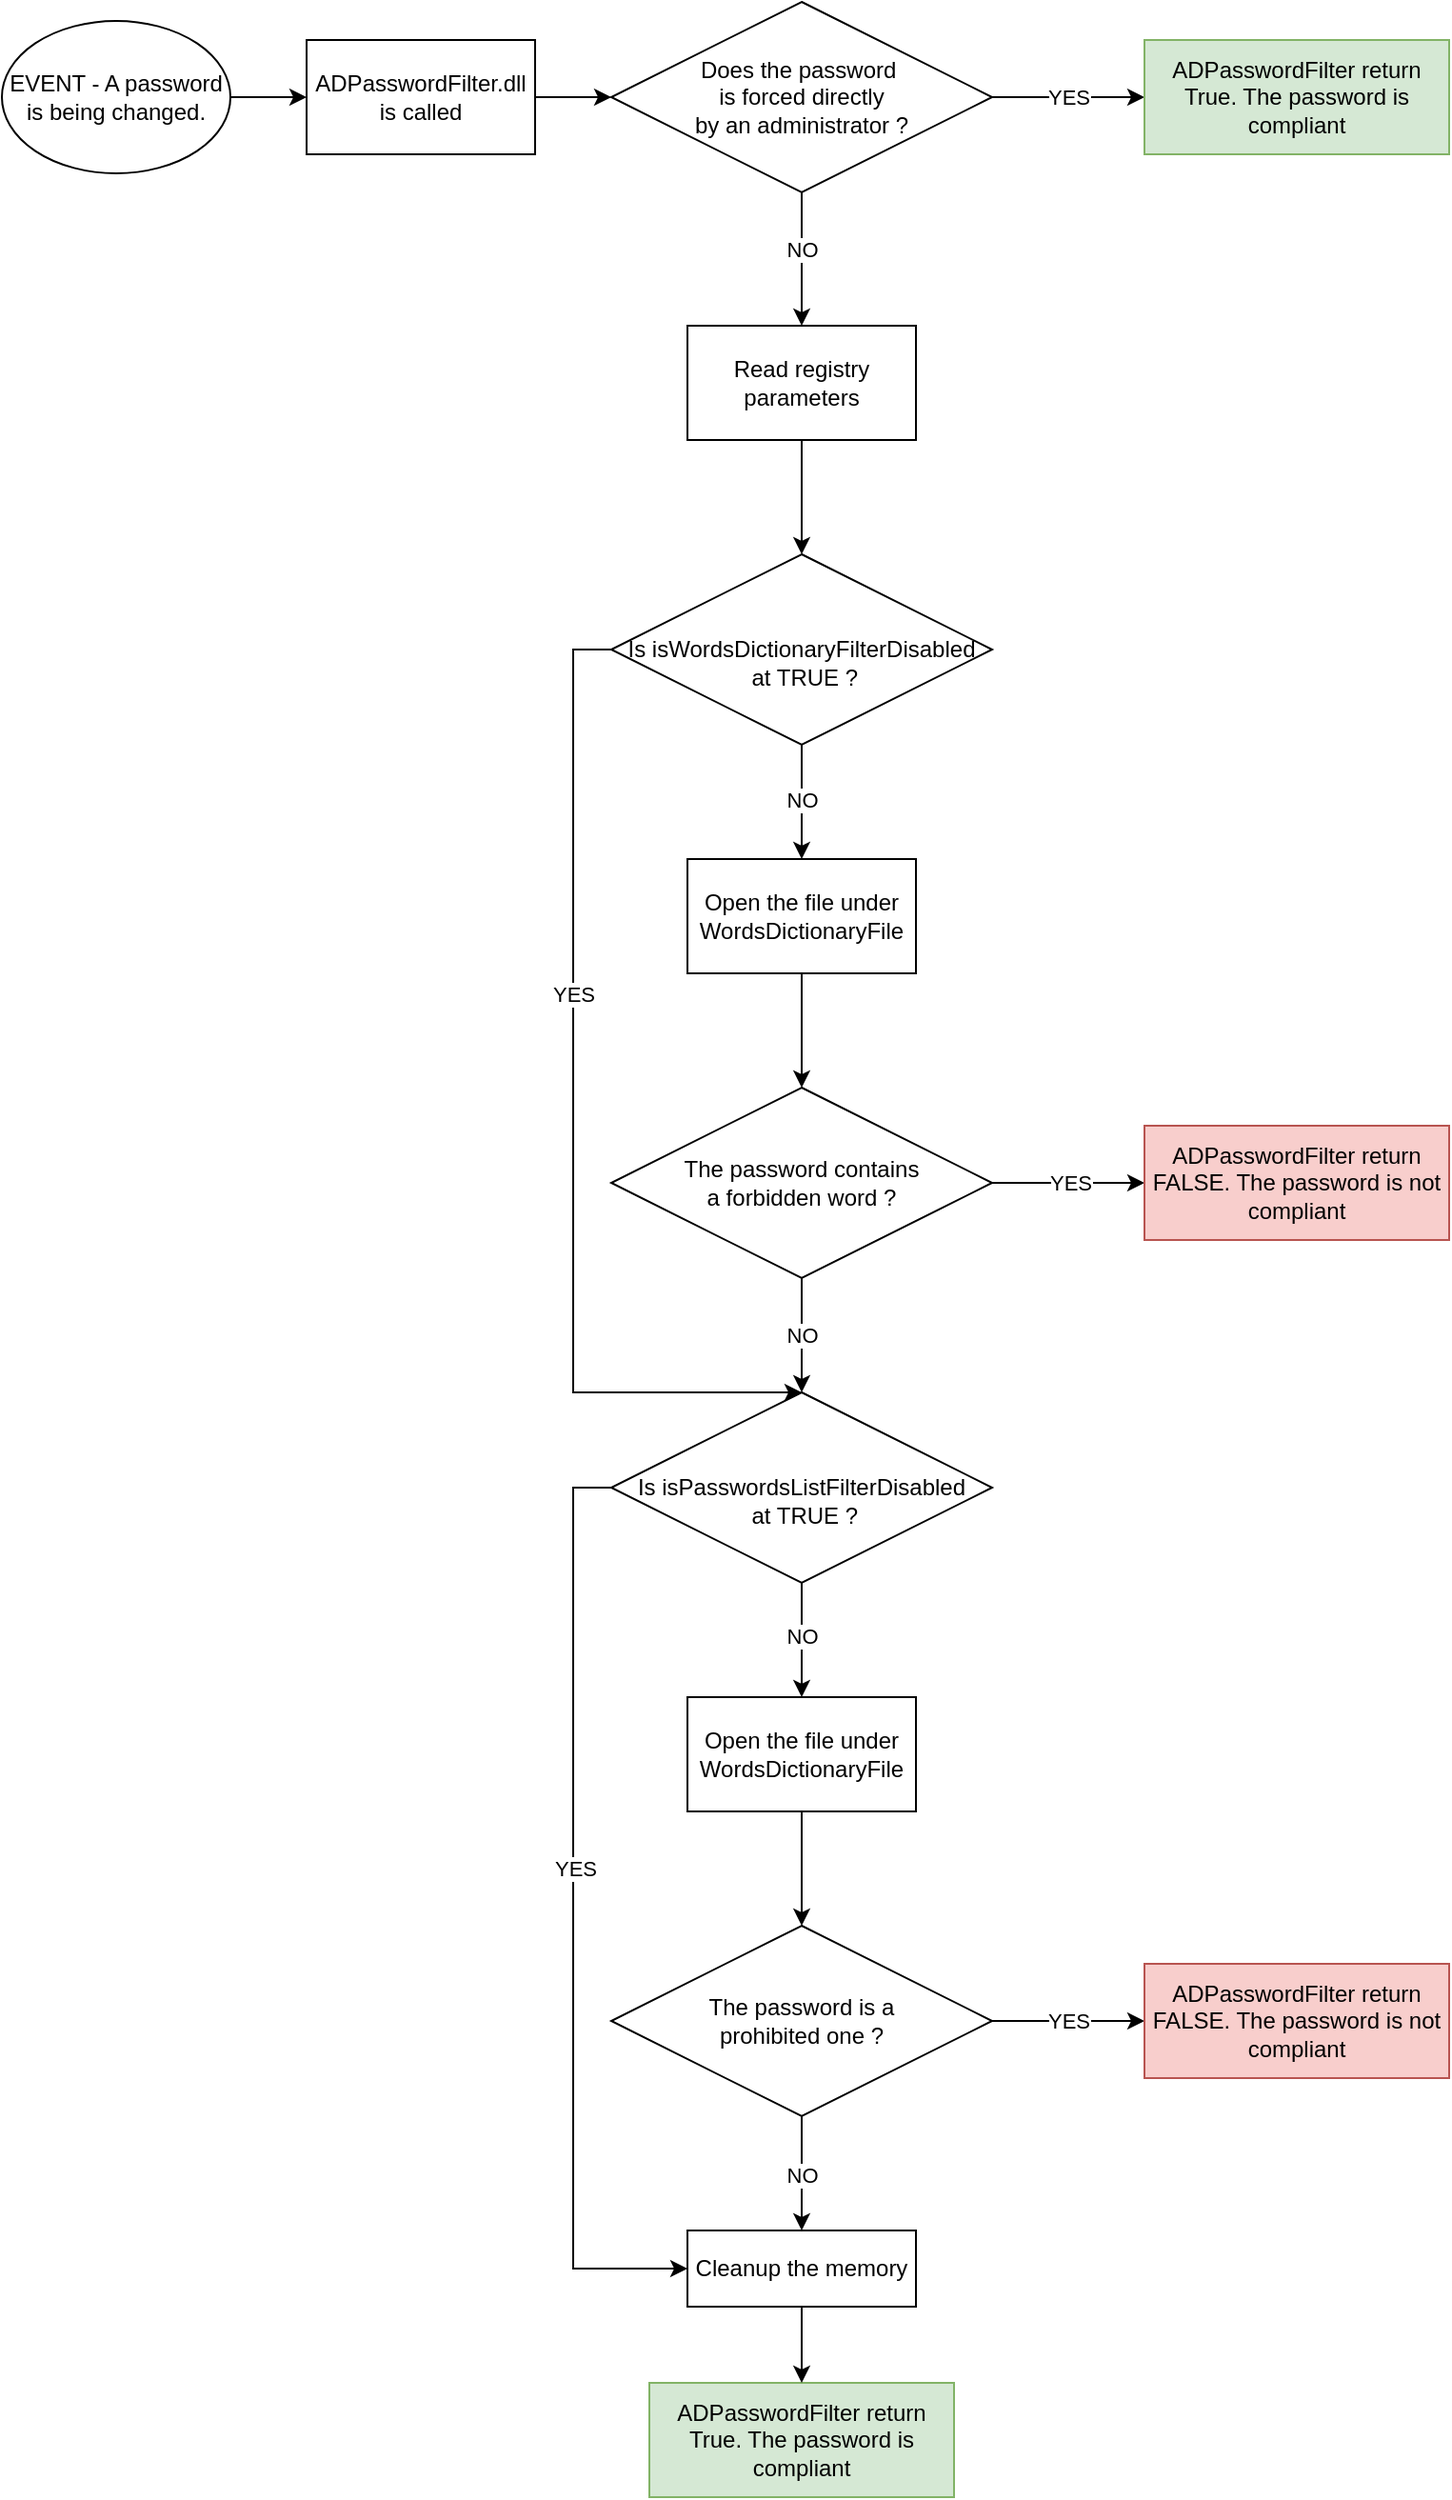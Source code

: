 <mxfile version="24.2.0" type="device">
  <diagram name="Page-1" id="cKFdEtyGN1s9lrHea3CI">
    <mxGraphModel dx="1364" dy="736" grid="1" gridSize="10" guides="1" tooltips="1" connect="1" arrows="1" fold="1" page="1" pageScale="1" pageWidth="827" pageHeight="1169" math="0" shadow="0">
      <root>
        <mxCell id="0" />
        <mxCell id="1" parent="0" />
        <mxCell id="mF5VYKoPtKAsTva9G4o0-4" style="edgeStyle=orthogonalEdgeStyle;rounded=0;orthogonalLoop=1;jettySize=auto;html=1;exitX=1;exitY=0.5;exitDx=0;exitDy=0;entryX=0;entryY=0.5;entryDx=0;entryDy=0;" edge="1" parent="1" source="mF5VYKoPtKAsTva9G4o0-1" target="mF5VYKoPtKAsTva9G4o0-3">
          <mxGeometry relative="1" as="geometry" />
        </mxCell>
        <mxCell id="mF5VYKoPtKAsTva9G4o0-1" value="EVENT - &lt;span class=&quot;--l --r sentence_highlight&quot;&gt;A password is being changed.&lt;/span&gt; " style="ellipse;whiteSpace=wrap;html=1;" vertex="1" parent="1">
          <mxGeometry y="40" width="120" height="80" as="geometry" />
        </mxCell>
        <mxCell id="mF5VYKoPtKAsTva9G4o0-6" style="edgeStyle=orthogonalEdgeStyle;rounded=0;orthogonalLoop=1;jettySize=auto;html=1;exitX=1;exitY=0.5;exitDx=0;exitDy=0;entryX=0;entryY=0.5;entryDx=0;entryDy=0;" edge="1" parent="1" source="mF5VYKoPtKAsTva9G4o0-3" target="mF5VYKoPtKAsTva9G4o0-5">
          <mxGeometry relative="1" as="geometry" />
        </mxCell>
        <mxCell id="mF5VYKoPtKAsTva9G4o0-3" value="ADPasswordFilter.dll is called" style="rounded=0;whiteSpace=wrap;html=1;" vertex="1" parent="1">
          <mxGeometry x="160" y="50" width="120" height="60" as="geometry" />
        </mxCell>
        <mxCell id="mF5VYKoPtKAsTva9G4o0-8" style="edgeStyle=orthogonalEdgeStyle;rounded=0;orthogonalLoop=1;jettySize=auto;html=1;exitX=1;exitY=0.5;exitDx=0;exitDy=0;entryX=0;entryY=0.5;entryDx=0;entryDy=0;" edge="1" parent="1" source="mF5VYKoPtKAsTva9G4o0-5" target="mF5VYKoPtKAsTva9G4o0-7">
          <mxGeometry relative="1" as="geometry" />
        </mxCell>
        <mxCell id="mF5VYKoPtKAsTva9G4o0-9" value="YES" style="edgeLabel;html=1;align=center;verticalAlign=middle;resizable=0;points=[];" vertex="1" connectable="0" parent="mF5VYKoPtKAsTva9G4o0-8">
          <mxGeometry x="-0.35" y="-3" relative="1" as="geometry">
            <mxPoint x="14" y="-3" as="offset" />
          </mxGeometry>
        </mxCell>
        <mxCell id="mF5VYKoPtKAsTva9G4o0-11" style="edgeStyle=orthogonalEdgeStyle;rounded=0;orthogonalLoop=1;jettySize=auto;html=1;exitX=0.5;exitY=1;exitDx=0;exitDy=0;entryX=0.5;entryY=0;entryDx=0;entryDy=0;" edge="1" parent="1" source="mF5VYKoPtKAsTva9G4o0-5" target="mF5VYKoPtKAsTva9G4o0-10">
          <mxGeometry relative="1" as="geometry" />
        </mxCell>
        <mxCell id="mF5VYKoPtKAsTva9G4o0-12" value="NO" style="edgeLabel;html=1;align=center;verticalAlign=middle;resizable=0;points=[];" vertex="1" connectable="0" parent="mF5VYKoPtKAsTva9G4o0-11">
          <mxGeometry x="-0.029" y="3" relative="1" as="geometry">
            <mxPoint x="-3" y="-4" as="offset" />
          </mxGeometry>
        </mxCell>
        <mxCell id="mF5VYKoPtKAsTva9G4o0-5" value="&lt;div&gt;Does the password&amp;nbsp;&lt;/div&gt;&lt;div&gt;is forced directly &lt;br&gt;&lt;/div&gt;&lt;div&gt;by an administrator ?&lt;/div&gt;" style="rhombus;whiteSpace=wrap;html=1;" vertex="1" parent="1">
          <mxGeometry x="320" y="30" width="200" height="100" as="geometry" />
        </mxCell>
        <mxCell id="mF5VYKoPtKAsTva9G4o0-7" value="ADPasswordFilter return True. The password is compliant" style="rounded=0;whiteSpace=wrap;html=1;fillColor=#d5e8d4;strokeColor=#82b366;" vertex="1" parent="1">
          <mxGeometry x="600" y="50" width="160" height="60" as="geometry" />
        </mxCell>
        <mxCell id="mF5VYKoPtKAsTva9G4o0-14" style="edgeStyle=orthogonalEdgeStyle;rounded=0;orthogonalLoop=1;jettySize=auto;html=1;exitX=0.5;exitY=1;exitDx=0;exitDy=0;entryX=0.5;entryY=0;entryDx=0;entryDy=0;" edge="1" parent="1" source="mF5VYKoPtKAsTva9G4o0-10" target="mF5VYKoPtKAsTva9G4o0-13">
          <mxGeometry relative="1" as="geometry" />
        </mxCell>
        <mxCell id="mF5VYKoPtKAsTva9G4o0-10" value="Read registry parameters" style="rounded=0;whiteSpace=wrap;html=1;" vertex="1" parent="1">
          <mxGeometry x="360" y="200" width="120" height="60" as="geometry" />
        </mxCell>
        <mxCell id="mF5VYKoPtKAsTva9G4o0-16" style="edgeStyle=orthogonalEdgeStyle;rounded=0;orthogonalLoop=1;jettySize=auto;html=1;exitX=0.5;exitY=1;exitDx=0;exitDy=0;entryX=0.5;entryY=0;entryDx=0;entryDy=0;" edge="1" parent="1" source="mF5VYKoPtKAsTva9G4o0-13" target="mF5VYKoPtKAsTva9G4o0-15">
          <mxGeometry relative="1" as="geometry" />
        </mxCell>
        <mxCell id="mF5VYKoPtKAsTva9G4o0-17" value="NO" style="edgeLabel;html=1;align=center;verticalAlign=middle;resizable=0;points=[];" vertex="1" connectable="0" parent="mF5VYKoPtKAsTva9G4o0-16">
          <mxGeometry x="-0.033" y="2" relative="1" as="geometry">
            <mxPoint x="-2" as="offset" />
          </mxGeometry>
        </mxCell>
        <mxCell id="mF5VYKoPtKAsTva9G4o0-25" style="edgeStyle=orthogonalEdgeStyle;rounded=0;orthogonalLoop=1;jettySize=auto;html=1;exitX=0;exitY=0.5;exitDx=0;exitDy=0;entryX=0.5;entryY=0;entryDx=0;entryDy=0;" edge="1" parent="1" source="mF5VYKoPtKAsTva9G4o0-13" target="mF5VYKoPtKAsTva9G4o0-23">
          <mxGeometry relative="1" as="geometry">
            <Array as="points">
              <mxPoint x="300" y="370" />
              <mxPoint x="300" y="760" />
            </Array>
          </mxGeometry>
        </mxCell>
        <mxCell id="mF5VYKoPtKAsTva9G4o0-26" value="YES" style="edgeLabel;html=1;align=center;verticalAlign=middle;resizable=0;points=[];" vertex="1" connectable="0" parent="mF5VYKoPtKAsTva9G4o0-25">
          <mxGeometry x="-0.241" y="5" relative="1" as="geometry">
            <mxPoint x="-5" as="offset" />
          </mxGeometry>
        </mxCell>
        <mxCell id="mF5VYKoPtKAsTva9G4o0-13" value="&lt;div&gt;&lt;br&gt;&lt;/div&gt;&lt;div&gt;Is isWordsDictionaryFilterDisabled&lt;/div&gt;&lt;div&gt;&amp;nbsp;at TRUE ?&lt;br&gt;&lt;/div&gt;" style="rhombus;whiteSpace=wrap;html=1;" vertex="1" parent="1">
          <mxGeometry x="320" y="320" width="200" height="100" as="geometry" />
        </mxCell>
        <mxCell id="mF5VYKoPtKAsTva9G4o0-19" style="edgeStyle=orthogonalEdgeStyle;rounded=0;orthogonalLoop=1;jettySize=auto;html=1;exitX=0.5;exitY=1;exitDx=0;exitDy=0;entryX=0.5;entryY=0;entryDx=0;entryDy=0;" edge="1" parent="1" source="mF5VYKoPtKAsTva9G4o0-15" target="mF5VYKoPtKAsTva9G4o0-18">
          <mxGeometry relative="1" as="geometry" />
        </mxCell>
        <mxCell id="mF5VYKoPtKAsTva9G4o0-15" value="&lt;div&gt;Open the file under&lt;/div&gt;&lt;div&gt;WordsDictionaryFile&lt;/div&gt;" style="rounded=0;whiteSpace=wrap;html=1;" vertex="1" parent="1">
          <mxGeometry x="360" y="480" width="120" height="60" as="geometry" />
        </mxCell>
        <mxCell id="mF5VYKoPtKAsTva9G4o0-21" style="edgeStyle=orthogonalEdgeStyle;rounded=0;orthogonalLoop=1;jettySize=auto;html=1;exitX=1;exitY=0.5;exitDx=0;exitDy=0;entryX=0;entryY=0.5;entryDx=0;entryDy=0;" edge="1" parent="1" source="mF5VYKoPtKAsTva9G4o0-18" target="mF5VYKoPtKAsTva9G4o0-20">
          <mxGeometry relative="1" as="geometry" />
        </mxCell>
        <mxCell id="mF5VYKoPtKAsTva9G4o0-22" value="YES" style="edgeLabel;html=1;align=center;verticalAlign=middle;resizable=0;points=[];" vertex="1" connectable="0" parent="mF5VYKoPtKAsTva9G4o0-21">
          <mxGeometry x="0.025" y="-4" relative="1" as="geometry">
            <mxPoint y="-4" as="offset" />
          </mxGeometry>
        </mxCell>
        <mxCell id="mF5VYKoPtKAsTva9G4o0-24" style="edgeStyle=orthogonalEdgeStyle;rounded=0;orthogonalLoop=1;jettySize=auto;html=1;exitX=0.5;exitY=1;exitDx=0;exitDy=0;entryX=0.5;entryY=0;entryDx=0;entryDy=0;" edge="1" parent="1" source="mF5VYKoPtKAsTva9G4o0-18" target="mF5VYKoPtKAsTva9G4o0-23">
          <mxGeometry relative="1" as="geometry" />
        </mxCell>
        <mxCell id="mF5VYKoPtKAsTva9G4o0-27" value="NO" style="edgeLabel;html=1;align=center;verticalAlign=middle;resizable=0;points=[];" vertex="1" connectable="0" parent="mF5VYKoPtKAsTva9G4o0-24">
          <mxGeometry x="-0.5" y="2" relative="1" as="geometry">
            <mxPoint x="-2" y="15" as="offset" />
          </mxGeometry>
        </mxCell>
        <mxCell id="mF5VYKoPtKAsTva9G4o0-18" value="&lt;div&gt;The password contains&lt;/div&gt;&lt;div&gt;a forbidden word ?&lt;br&gt;&lt;/div&gt;" style="rhombus;whiteSpace=wrap;html=1;" vertex="1" parent="1">
          <mxGeometry x="320" y="600" width="200" height="100" as="geometry" />
        </mxCell>
        <mxCell id="mF5VYKoPtKAsTva9G4o0-20" value="ADPasswordFilter return FALSE. The password is not compliant" style="rounded=0;whiteSpace=wrap;html=1;fillColor=#f8cecc;strokeColor=#b85450;" vertex="1" parent="1">
          <mxGeometry x="600" y="620" width="160" height="60" as="geometry" />
        </mxCell>
        <mxCell id="mF5VYKoPtKAsTva9G4o0-30" style="edgeStyle=orthogonalEdgeStyle;rounded=0;orthogonalLoop=1;jettySize=auto;html=1;exitX=0.5;exitY=1;exitDx=0;exitDy=0;entryX=0.5;entryY=0;entryDx=0;entryDy=0;" edge="1" parent="1" source="mF5VYKoPtKAsTva9G4o0-23" target="mF5VYKoPtKAsTva9G4o0-29">
          <mxGeometry relative="1" as="geometry" />
        </mxCell>
        <mxCell id="mF5VYKoPtKAsTva9G4o0-31" value="NO" style="edgeLabel;html=1;align=center;verticalAlign=middle;resizable=0;points=[];" vertex="1" connectable="0" parent="mF5VYKoPtKAsTva9G4o0-30">
          <mxGeometry x="-0.067" relative="1" as="geometry">
            <mxPoint as="offset" />
          </mxGeometry>
        </mxCell>
        <mxCell id="mF5VYKoPtKAsTva9G4o0-50" style="edgeStyle=orthogonalEdgeStyle;rounded=0;orthogonalLoop=1;jettySize=auto;html=1;exitX=0;exitY=0.5;exitDx=0;exitDy=0;entryX=0;entryY=0.5;entryDx=0;entryDy=0;" edge="1" parent="1" source="mF5VYKoPtKAsTva9G4o0-23" target="mF5VYKoPtKAsTva9G4o0-46">
          <mxGeometry relative="1" as="geometry" />
        </mxCell>
        <mxCell id="mF5VYKoPtKAsTva9G4o0-51" value="YES" style="edgeLabel;html=1;align=center;verticalAlign=middle;resizable=0;points=[];" vertex="1" connectable="0" parent="mF5VYKoPtKAsTva9G4o0-50">
          <mxGeometry x="-0.155" y="1" relative="1" as="geometry">
            <mxPoint y="13" as="offset" />
          </mxGeometry>
        </mxCell>
        <mxCell id="mF5VYKoPtKAsTva9G4o0-23" value="&lt;div&gt;&lt;br&gt;&lt;/div&gt;&lt;div&gt;Is isPasswordsListFilterDisabled&lt;/div&gt;&lt;div&gt;&amp;nbsp;at TRUE ?&lt;br&gt;&lt;/div&gt;" style="rhombus;whiteSpace=wrap;html=1;" vertex="1" parent="1">
          <mxGeometry x="320" y="760" width="200" height="100" as="geometry" />
        </mxCell>
        <mxCell id="mF5VYKoPtKAsTva9G4o0-34" style="edgeStyle=orthogonalEdgeStyle;rounded=0;orthogonalLoop=1;jettySize=auto;html=1;exitX=0.5;exitY=1;exitDx=0;exitDy=0;entryX=0.5;entryY=0;entryDx=0;entryDy=0;" edge="1" parent="1" source="mF5VYKoPtKAsTva9G4o0-29" target="mF5VYKoPtKAsTva9G4o0-33">
          <mxGeometry relative="1" as="geometry" />
        </mxCell>
        <mxCell id="mF5VYKoPtKAsTva9G4o0-29" value="&lt;div&gt;Open the file under&lt;/div&gt;&lt;div&gt;WordsDictionaryFile&lt;/div&gt;" style="rounded=0;whiteSpace=wrap;html=1;" vertex="1" parent="1">
          <mxGeometry x="360" y="920" width="120" height="60" as="geometry" />
        </mxCell>
        <mxCell id="mF5VYKoPtKAsTva9G4o0-36" style="edgeStyle=orthogonalEdgeStyle;rounded=0;orthogonalLoop=1;jettySize=auto;html=1;exitX=1;exitY=0.5;exitDx=0;exitDy=0;entryX=0;entryY=0.5;entryDx=0;entryDy=0;" edge="1" parent="1" source="mF5VYKoPtKAsTva9G4o0-33" target="mF5VYKoPtKAsTva9G4o0-35">
          <mxGeometry relative="1" as="geometry" />
        </mxCell>
        <mxCell id="mF5VYKoPtKAsTva9G4o0-44" value="YES" style="edgeLabel;html=1;align=center;verticalAlign=middle;resizable=0;points=[];" vertex="1" connectable="0" parent="mF5VYKoPtKAsTva9G4o0-36">
          <mxGeometry x="0.125" y="-3" relative="1" as="geometry">
            <mxPoint x="-5" y="-3" as="offset" />
          </mxGeometry>
        </mxCell>
        <mxCell id="mF5VYKoPtKAsTva9G4o0-47" style="edgeStyle=orthogonalEdgeStyle;rounded=0;orthogonalLoop=1;jettySize=auto;html=1;exitX=0.5;exitY=1;exitDx=0;exitDy=0;entryX=0.5;entryY=0;entryDx=0;entryDy=0;" edge="1" parent="1" source="mF5VYKoPtKAsTva9G4o0-33" target="mF5VYKoPtKAsTva9G4o0-46">
          <mxGeometry relative="1" as="geometry" />
        </mxCell>
        <mxCell id="mF5VYKoPtKAsTva9G4o0-48" value="NO" style="edgeLabel;html=1;align=center;verticalAlign=middle;resizable=0;points=[];" vertex="1" connectable="0" parent="mF5VYKoPtKAsTva9G4o0-47">
          <mxGeometry x="0.033" relative="1" as="geometry">
            <mxPoint as="offset" />
          </mxGeometry>
        </mxCell>
        <mxCell id="mF5VYKoPtKAsTva9G4o0-33" value="&lt;div&gt;The password is a&lt;/div&gt;&lt;div&gt;prohibited one ?&lt;/div&gt;" style="rhombus;whiteSpace=wrap;html=1;" vertex="1" parent="1">
          <mxGeometry x="320" y="1040" width="200" height="100" as="geometry" />
        </mxCell>
        <mxCell id="mF5VYKoPtKAsTva9G4o0-35" value="ADPasswordFilter return FALSE. The password is not compliant" style="rounded=0;whiteSpace=wrap;html=1;fillColor=#f8cecc;strokeColor=#b85450;" vertex="1" parent="1">
          <mxGeometry x="600" y="1060" width="160" height="60" as="geometry" />
        </mxCell>
        <mxCell id="mF5VYKoPtKAsTva9G4o0-45" value="ADPasswordFilter return True. The password is compliant" style="rounded=0;whiteSpace=wrap;html=1;fillColor=#d5e8d4;strokeColor=#82b366;" vertex="1" parent="1">
          <mxGeometry x="340" y="1280" width="160" height="60" as="geometry" />
        </mxCell>
        <mxCell id="mF5VYKoPtKAsTva9G4o0-49" style="edgeStyle=orthogonalEdgeStyle;rounded=0;orthogonalLoop=1;jettySize=auto;html=1;exitX=0.5;exitY=1;exitDx=0;exitDy=0;entryX=0.5;entryY=0;entryDx=0;entryDy=0;" edge="1" parent="1" source="mF5VYKoPtKAsTva9G4o0-46" target="mF5VYKoPtKAsTva9G4o0-45">
          <mxGeometry relative="1" as="geometry" />
        </mxCell>
        <mxCell id="mF5VYKoPtKAsTva9G4o0-46" value="Cleanup the memory" style="rounded=0;whiteSpace=wrap;html=1;" vertex="1" parent="1">
          <mxGeometry x="360" y="1200" width="120" height="40" as="geometry" />
        </mxCell>
      </root>
    </mxGraphModel>
  </diagram>
</mxfile>
